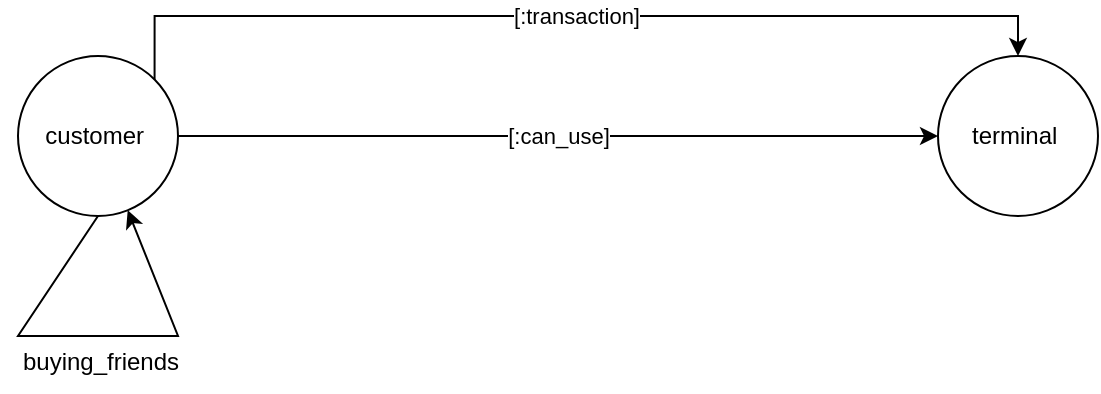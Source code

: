 <mxfile version="24.3.0" type="device">
  <diagram name="Page-1" id="I9-J58v54-EcT6FKG0s8">
    <mxGraphModel dx="858" dy="606" grid="0" gridSize="10" guides="1" tooltips="1" connect="1" arrows="1" fold="1" page="1" pageScale="1" pageWidth="827" pageHeight="1169" math="0" shadow="0">
      <root>
        <mxCell id="0" />
        <mxCell id="1" parent="0" />
        <mxCell id="wUMkFZN0j0EM_5PhRpRN-4" value="[:can_use]" style="edgeStyle=orthogonalEdgeStyle;rounded=0;orthogonalLoop=1;jettySize=auto;html=1;entryX=0;entryY=0.5;entryDx=0;entryDy=0;" parent="1" source="wUMkFZN0j0EM_5PhRpRN-1" target="wUMkFZN0j0EM_5PhRpRN-2" edge="1">
          <mxGeometry relative="1" as="geometry">
            <mxPoint x="300" y="200" as="targetPoint" />
            <Array as="points" />
            <mxPoint as="offset" />
          </mxGeometry>
        </mxCell>
        <mxCell id="wUMkFZN0j0EM_5PhRpRN-5" value="[:transaction]" style="edgeStyle=orthogonalEdgeStyle;rounded=0;orthogonalLoop=1;jettySize=auto;html=1;exitX=1;exitY=0;exitDx=0;exitDy=0;entryX=0.5;entryY=0;entryDx=0;entryDy=0;" parent="1" source="wUMkFZN0j0EM_5PhRpRN-1" target="wUMkFZN0j0EM_5PhRpRN-2" edge="1">
          <mxGeometry x="0.001" relative="1" as="geometry">
            <Array as="points">
              <mxPoint x="208" y="140" />
              <mxPoint x="640" y="140" />
            </Array>
            <mxPoint as="offset" />
          </mxGeometry>
        </mxCell>
        <mxCell id="wUMkFZN0j0EM_5PhRpRN-1" value="customer&amp;nbsp;" style="ellipse;whiteSpace=wrap;html=1;aspect=fixed;" parent="1" vertex="1">
          <mxGeometry x="140" y="160" width="80" height="80" as="geometry" />
        </mxCell>
        <mxCell id="wUMkFZN0j0EM_5PhRpRN-2" value="terminal&amp;nbsp;" style="ellipse;whiteSpace=wrap;html=1;aspect=fixed;" parent="1" vertex="1">
          <mxGeometry x="600" y="160" width="80" height="80" as="geometry" />
        </mxCell>
        <mxCell id="nypbcqzlaLuadNa8RIjB-1" value="" style="endArrow=classic;html=1;rounded=0;exitX=0.5;exitY=1;exitDx=0;exitDy=0;" parent="1" source="wUMkFZN0j0EM_5PhRpRN-1" target="wUMkFZN0j0EM_5PhRpRN-1" edge="1">
          <mxGeometry width="50" height="50" relative="1" as="geometry">
            <mxPoint x="190" y="270" as="sourcePoint" />
            <mxPoint x="100" y="260" as="targetPoint" />
            <Array as="points">
              <mxPoint x="140" y="300" />
            </Array>
          </mxGeometry>
        </mxCell>
        <mxCell id="nypbcqzlaLuadNa8RIjB-2" value="buying_friends" style="text;html=1;align=center;verticalAlign=middle;resizable=0;points=[];autosize=1;strokeColor=none;fillColor=none;" parent="1" vertex="1">
          <mxGeometry x="131" y="298" width="100" height="30" as="geometry" />
        </mxCell>
      </root>
    </mxGraphModel>
  </diagram>
</mxfile>
